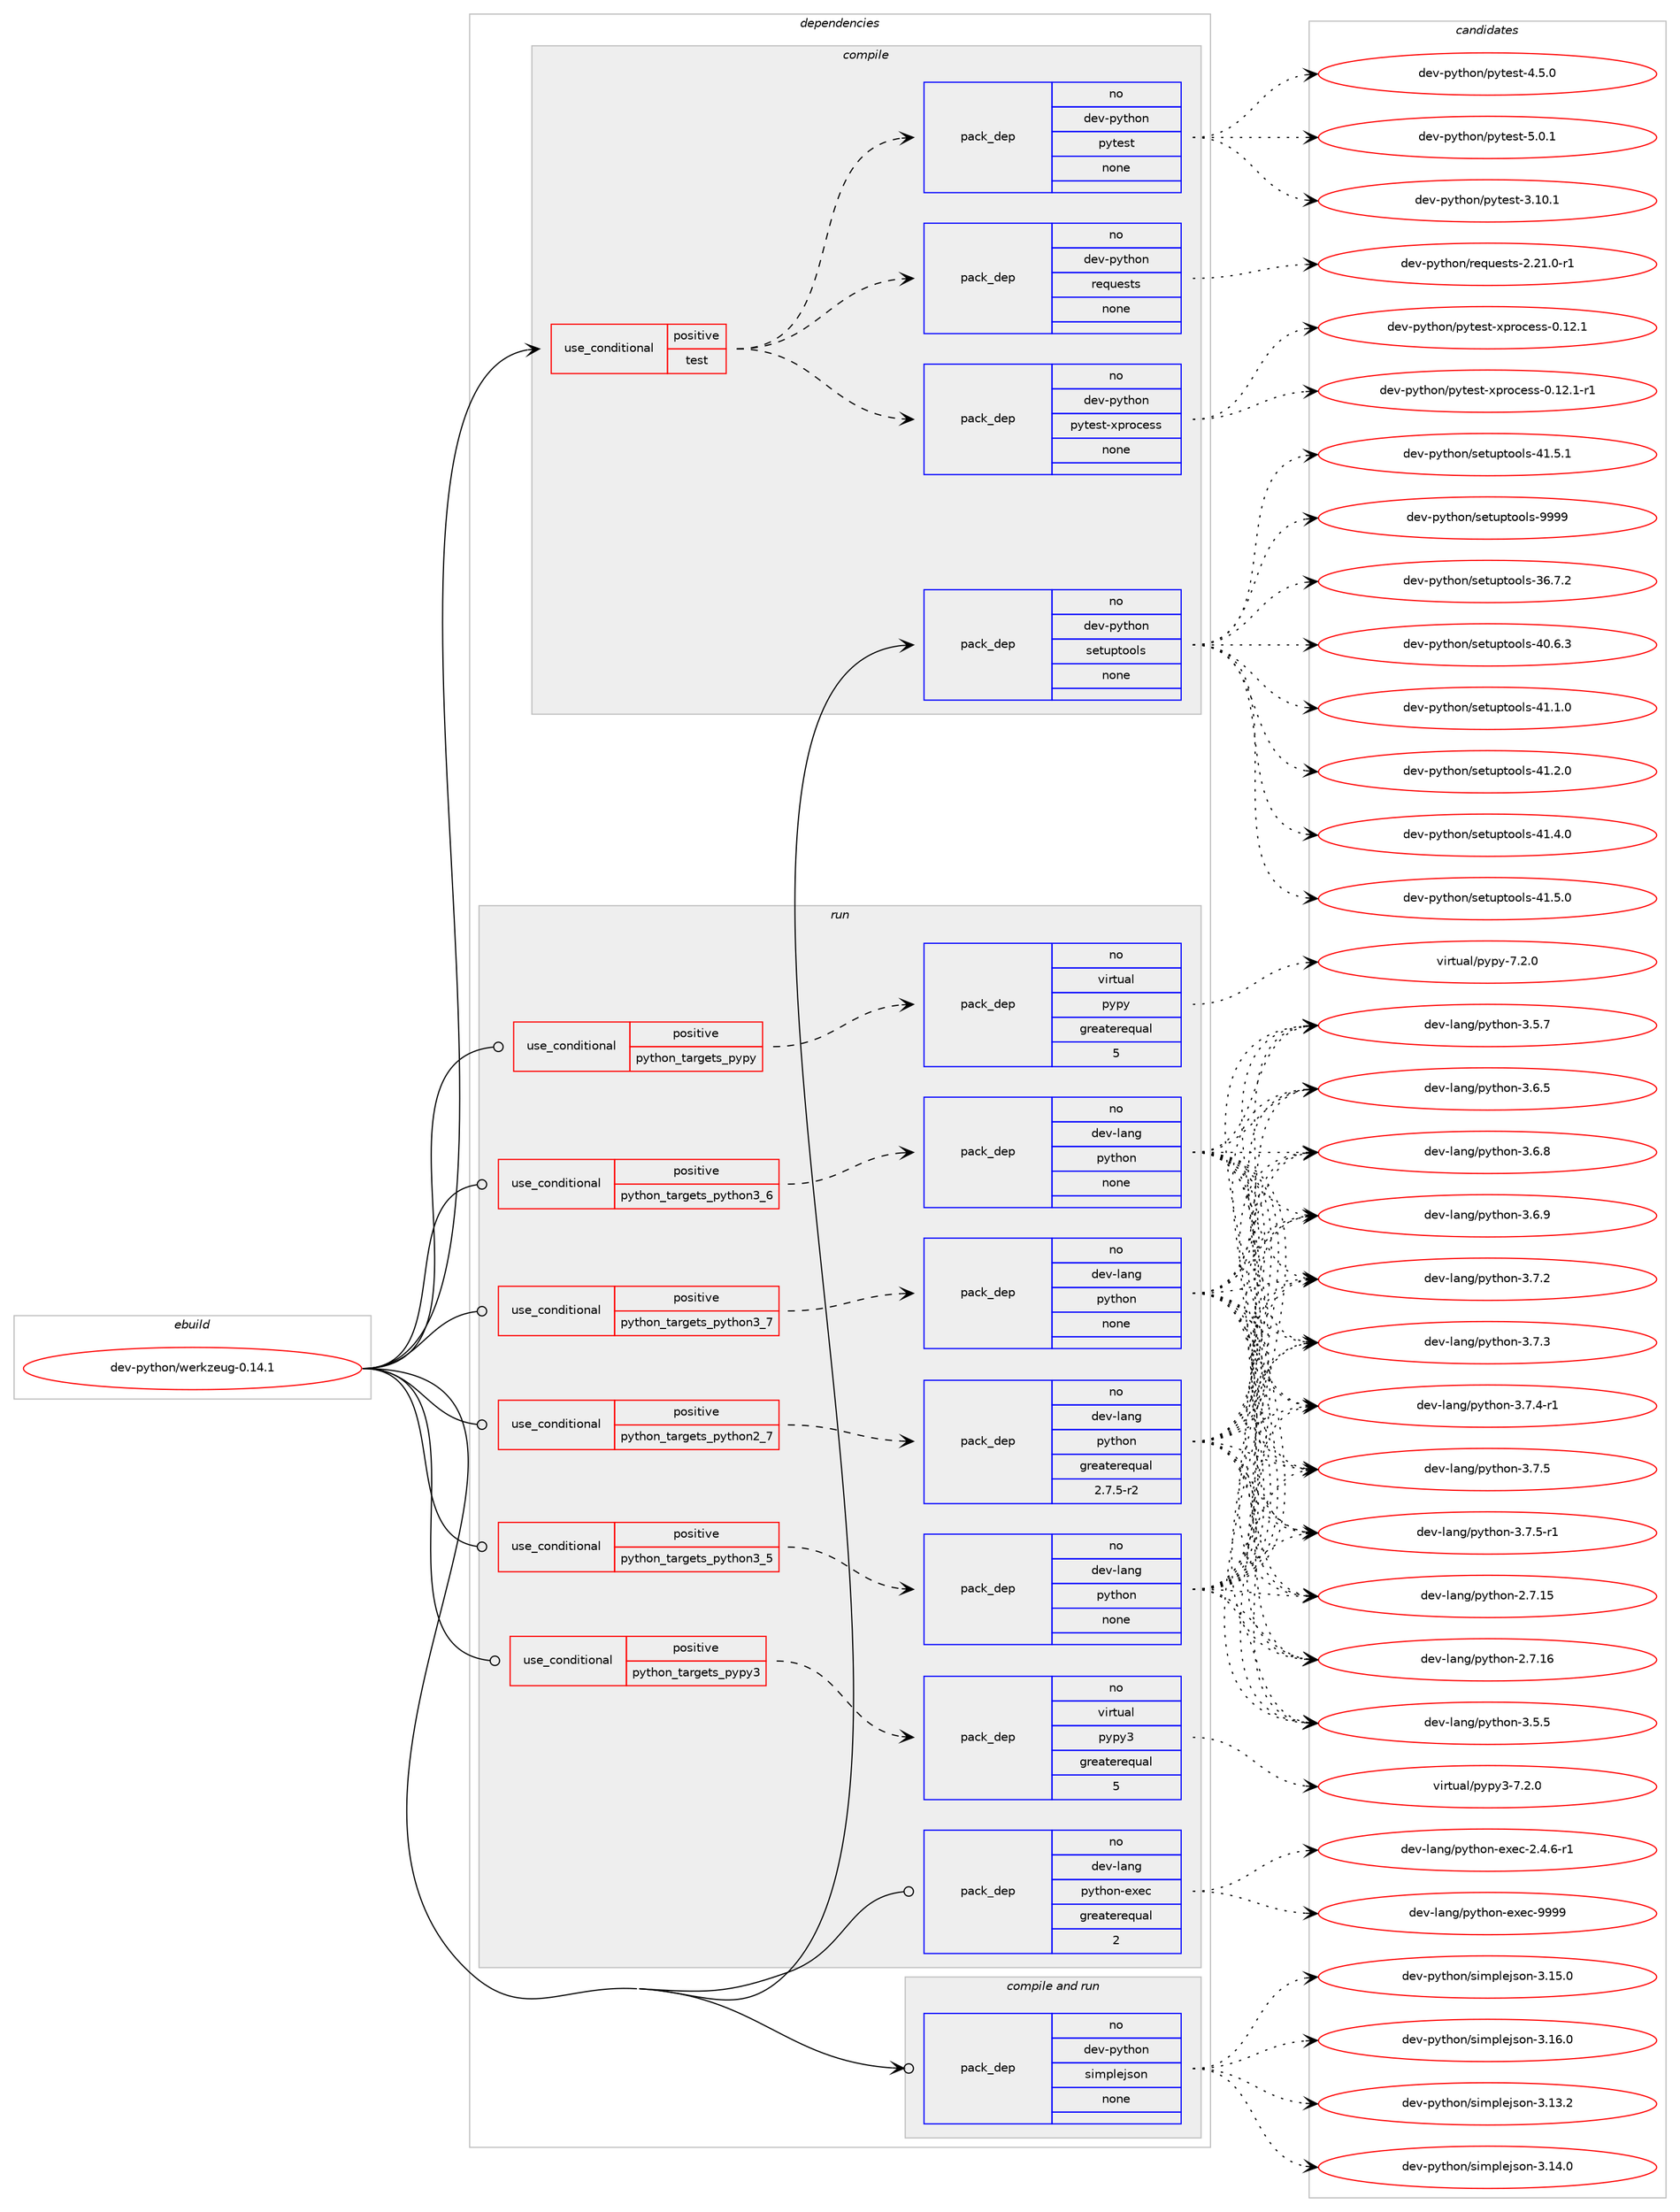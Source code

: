 digraph prolog {

# *************
# Graph options
# *************

newrank=true;
concentrate=true;
compound=true;
graph [rankdir=LR,fontname=Helvetica,fontsize=10,ranksep=1.5];#, ranksep=2.5, nodesep=0.2];
edge  [arrowhead=vee];
node  [fontname=Helvetica,fontsize=10];

# **********
# The ebuild
# **********

subgraph cluster_leftcol {
color=gray;
rank=same;
label=<<i>ebuild</i>>;
id [label="dev-python/werkzeug-0.14.1", color=red, width=4, href="../dev-python/werkzeug-0.14.1.svg"];
}

# ****************
# The dependencies
# ****************

subgraph cluster_midcol {
color=gray;
label=<<i>dependencies</i>>;
subgraph cluster_compile {
fillcolor="#eeeeee";
style=filled;
label=<<i>compile</i>>;
subgraph cond151409 {
dependency643825 [label=<<TABLE BORDER="0" CELLBORDER="1" CELLSPACING="0" CELLPADDING="4"><TR><TD ROWSPAN="3" CELLPADDING="10">use_conditional</TD></TR><TR><TD>positive</TD></TR><TR><TD>test</TD></TR></TABLE>>, shape=none, color=red];
subgraph pack480527 {
dependency643826 [label=<<TABLE BORDER="0" CELLBORDER="1" CELLSPACING="0" CELLPADDING="4" WIDTH="220"><TR><TD ROWSPAN="6" CELLPADDING="30">pack_dep</TD></TR><TR><TD WIDTH="110">no</TD></TR><TR><TD>dev-python</TD></TR><TR><TD>requests</TD></TR><TR><TD>none</TD></TR><TR><TD></TD></TR></TABLE>>, shape=none, color=blue];
}
dependency643825:e -> dependency643826:w [weight=20,style="dashed",arrowhead="vee"];
subgraph pack480528 {
dependency643827 [label=<<TABLE BORDER="0" CELLBORDER="1" CELLSPACING="0" CELLPADDING="4" WIDTH="220"><TR><TD ROWSPAN="6" CELLPADDING="30">pack_dep</TD></TR><TR><TD WIDTH="110">no</TD></TR><TR><TD>dev-python</TD></TR><TR><TD>pytest</TD></TR><TR><TD>none</TD></TR><TR><TD></TD></TR></TABLE>>, shape=none, color=blue];
}
dependency643825:e -> dependency643827:w [weight=20,style="dashed",arrowhead="vee"];
subgraph pack480529 {
dependency643828 [label=<<TABLE BORDER="0" CELLBORDER="1" CELLSPACING="0" CELLPADDING="4" WIDTH="220"><TR><TD ROWSPAN="6" CELLPADDING="30">pack_dep</TD></TR><TR><TD WIDTH="110">no</TD></TR><TR><TD>dev-python</TD></TR><TR><TD>pytest-xprocess</TD></TR><TR><TD>none</TD></TR><TR><TD></TD></TR></TABLE>>, shape=none, color=blue];
}
dependency643825:e -> dependency643828:w [weight=20,style="dashed",arrowhead="vee"];
}
id:e -> dependency643825:w [weight=20,style="solid",arrowhead="vee"];
subgraph pack480530 {
dependency643829 [label=<<TABLE BORDER="0" CELLBORDER="1" CELLSPACING="0" CELLPADDING="4" WIDTH="220"><TR><TD ROWSPAN="6" CELLPADDING="30">pack_dep</TD></TR><TR><TD WIDTH="110">no</TD></TR><TR><TD>dev-python</TD></TR><TR><TD>setuptools</TD></TR><TR><TD>none</TD></TR><TR><TD></TD></TR></TABLE>>, shape=none, color=blue];
}
id:e -> dependency643829:w [weight=20,style="solid",arrowhead="vee"];
}
subgraph cluster_compileandrun {
fillcolor="#eeeeee";
style=filled;
label=<<i>compile and run</i>>;
subgraph pack480531 {
dependency643830 [label=<<TABLE BORDER="0" CELLBORDER="1" CELLSPACING="0" CELLPADDING="4" WIDTH="220"><TR><TD ROWSPAN="6" CELLPADDING="30">pack_dep</TD></TR><TR><TD WIDTH="110">no</TD></TR><TR><TD>dev-python</TD></TR><TR><TD>simplejson</TD></TR><TR><TD>none</TD></TR><TR><TD></TD></TR></TABLE>>, shape=none, color=blue];
}
id:e -> dependency643830:w [weight=20,style="solid",arrowhead="odotvee"];
}
subgraph cluster_run {
fillcolor="#eeeeee";
style=filled;
label=<<i>run</i>>;
subgraph cond151410 {
dependency643831 [label=<<TABLE BORDER="0" CELLBORDER="1" CELLSPACING="0" CELLPADDING="4"><TR><TD ROWSPAN="3" CELLPADDING="10">use_conditional</TD></TR><TR><TD>positive</TD></TR><TR><TD>python_targets_pypy</TD></TR></TABLE>>, shape=none, color=red];
subgraph pack480532 {
dependency643832 [label=<<TABLE BORDER="0" CELLBORDER="1" CELLSPACING="0" CELLPADDING="4" WIDTH="220"><TR><TD ROWSPAN="6" CELLPADDING="30">pack_dep</TD></TR><TR><TD WIDTH="110">no</TD></TR><TR><TD>virtual</TD></TR><TR><TD>pypy</TD></TR><TR><TD>greaterequal</TD></TR><TR><TD>5</TD></TR></TABLE>>, shape=none, color=blue];
}
dependency643831:e -> dependency643832:w [weight=20,style="dashed",arrowhead="vee"];
}
id:e -> dependency643831:w [weight=20,style="solid",arrowhead="odot"];
subgraph cond151411 {
dependency643833 [label=<<TABLE BORDER="0" CELLBORDER="1" CELLSPACING="0" CELLPADDING="4"><TR><TD ROWSPAN="3" CELLPADDING="10">use_conditional</TD></TR><TR><TD>positive</TD></TR><TR><TD>python_targets_pypy3</TD></TR></TABLE>>, shape=none, color=red];
subgraph pack480533 {
dependency643834 [label=<<TABLE BORDER="0" CELLBORDER="1" CELLSPACING="0" CELLPADDING="4" WIDTH="220"><TR><TD ROWSPAN="6" CELLPADDING="30">pack_dep</TD></TR><TR><TD WIDTH="110">no</TD></TR><TR><TD>virtual</TD></TR><TR><TD>pypy3</TD></TR><TR><TD>greaterequal</TD></TR><TR><TD>5</TD></TR></TABLE>>, shape=none, color=blue];
}
dependency643833:e -> dependency643834:w [weight=20,style="dashed",arrowhead="vee"];
}
id:e -> dependency643833:w [weight=20,style="solid",arrowhead="odot"];
subgraph cond151412 {
dependency643835 [label=<<TABLE BORDER="0" CELLBORDER="1" CELLSPACING="0" CELLPADDING="4"><TR><TD ROWSPAN="3" CELLPADDING="10">use_conditional</TD></TR><TR><TD>positive</TD></TR><TR><TD>python_targets_python2_7</TD></TR></TABLE>>, shape=none, color=red];
subgraph pack480534 {
dependency643836 [label=<<TABLE BORDER="0" CELLBORDER="1" CELLSPACING="0" CELLPADDING="4" WIDTH="220"><TR><TD ROWSPAN="6" CELLPADDING="30">pack_dep</TD></TR><TR><TD WIDTH="110">no</TD></TR><TR><TD>dev-lang</TD></TR><TR><TD>python</TD></TR><TR><TD>greaterequal</TD></TR><TR><TD>2.7.5-r2</TD></TR></TABLE>>, shape=none, color=blue];
}
dependency643835:e -> dependency643836:w [weight=20,style="dashed",arrowhead="vee"];
}
id:e -> dependency643835:w [weight=20,style="solid",arrowhead="odot"];
subgraph cond151413 {
dependency643837 [label=<<TABLE BORDER="0" CELLBORDER="1" CELLSPACING="0" CELLPADDING="4"><TR><TD ROWSPAN="3" CELLPADDING="10">use_conditional</TD></TR><TR><TD>positive</TD></TR><TR><TD>python_targets_python3_5</TD></TR></TABLE>>, shape=none, color=red];
subgraph pack480535 {
dependency643838 [label=<<TABLE BORDER="0" CELLBORDER="1" CELLSPACING="0" CELLPADDING="4" WIDTH="220"><TR><TD ROWSPAN="6" CELLPADDING="30">pack_dep</TD></TR><TR><TD WIDTH="110">no</TD></TR><TR><TD>dev-lang</TD></TR><TR><TD>python</TD></TR><TR><TD>none</TD></TR><TR><TD></TD></TR></TABLE>>, shape=none, color=blue];
}
dependency643837:e -> dependency643838:w [weight=20,style="dashed",arrowhead="vee"];
}
id:e -> dependency643837:w [weight=20,style="solid",arrowhead="odot"];
subgraph cond151414 {
dependency643839 [label=<<TABLE BORDER="0" CELLBORDER="1" CELLSPACING="0" CELLPADDING="4"><TR><TD ROWSPAN="3" CELLPADDING="10">use_conditional</TD></TR><TR><TD>positive</TD></TR><TR><TD>python_targets_python3_6</TD></TR></TABLE>>, shape=none, color=red];
subgraph pack480536 {
dependency643840 [label=<<TABLE BORDER="0" CELLBORDER="1" CELLSPACING="0" CELLPADDING="4" WIDTH="220"><TR><TD ROWSPAN="6" CELLPADDING="30">pack_dep</TD></TR><TR><TD WIDTH="110">no</TD></TR><TR><TD>dev-lang</TD></TR><TR><TD>python</TD></TR><TR><TD>none</TD></TR><TR><TD></TD></TR></TABLE>>, shape=none, color=blue];
}
dependency643839:e -> dependency643840:w [weight=20,style="dashed",arrowhead="vee"];
}
id:e -> dependency643839:w [weight=20,style="solid",arrowhead="odot"];
subgraph cond151415 {
dependency643841 [label=<<TABLE BORDER="0" CELLBORDER="1" CELLSPACING="0" CELLPADDING="4"><TR><TD ROWSPAN="3" CELLPADDING="10">use_conditional</TD></TR><TR><TD>positive</TD></TR><TR><TD>python_targets_python3_7</TD></TR></TABLE>>, shape=none, color=red];
subgraph pack480537 {
dependency643842 [label=<<TABLE BORDER="0" CELLBORDER="1" CELLSPACING="0" CELLPADDING="4" WIDTH="220"><TR><TD ROWSPAN="6" CELLPADDING="30">pack_dep</TD></TR><TR><TD WIDTH="110">no</TD></TR><TR><TD>dev-lang</TD></TR><TR><TD>python</TD></TR><TR><TD>none</TD></TR><TR><TD></TD></TR></TABLE>>, shape=none, color=blue];
}
dependency643841:e -> dependency643842:w [weight=20,style="dashed",arrowhead="vee"];
}
id:e -> dependency643841:w [weight=20,style="solid",arrowhead="odot"];
subgraph pack480538 {
dependency643843 [label=<<TABLE BORDER="0" CELLBORDER="1" CELLSPACING="0" CELLPADDING="4" WIDTH="220"><TR><TD ROWSPAN="6" CELLPADDING="30">pack_dep</TD></TR><TR><TD WIDTH="110">no</TD></TR><TR><TD>dev-lang</TD></TR><TR><TD>python-exec</TD></TR><TR><TD>greaterequal</TD></TR><TR><TD>2</TD></TR></TABLE>>, shape=none, color=blue];
}
id:e -> dependency643843:w [weight=20,style="solid",arrowhead="odot"];
}
}

# **************
# The candidates
# **************

subgraph cluster_choices {
rank=same;
color=gray;
label=<<i>candidates</i>>;

subgraph choice480527 {
color=black;
nodesep=1;
choice1001011184511212111610411111047114101113117101115116115455046504946484511449 [label="dev-python/requests-2.21.0-r1", color=red, width=4,href="../dev-python/requests-2.21.0-r1.svg"];
dependency643826:e -> choice1001011184511212111610411111047114101113117101115116115455046504946484511449:w [style=dotted,weight="100"];
}
subgraph choice480528 {
color=black;
nodesep=1;
choice100101118451121211161041111104711212111610111511645514649484649 [label="dev-python/pytest-3.10.1", color=red, width=4,href="../dev-python/pytest-3.10.1.svg"];
choice1001011184511212111610411111047112121116101115116455246534648 [label="dev-python/pytest-4.5.0", color=red, width=4,href="../dev-python/pytest-4.5.0.svg"];
choice1001011184511212111610411111047112121116101115116455346484649 [label="dev-python/pytest-5.0.1", color=red, width=4,href="../dev-python/pytest-5.0.1.svg"];
dependency643827:e -> choice100101118451121211161041111104711212111610111511645514649484649:w [style=dotted,weight="100"];
dependency643827:e -> choice1001011184511212111610411111047112121116101115116455246534648:w [style=dotted,weight="100"];
dependency643827:e -> choice1001011184511212111610411111047112121116101115116455346484649:w [style=dotted,weight="100"];
}
subgraph choice480529 {
color=black;
nodesep=1;
choice1001011184511212111610411111047112121116101115116451201121141119910111511545484649504649 [label="dev-python/pytest-xprocess-0.12.1", color=red, width=4,href="../dev-python/pytest-xprocess-0.12.1.svg"];
choice10010111845112121116104111110471121211161011151164512011211411199101115115454846495046494511449 [label="dev-python/pytest-xprocess-0.12.1-r1", color=red, width=4,href="../dev-python/pytest-xprocess-0.12.1-r1.svg"];
dependency643828:e -> choice1001011184511212111610411111047112121116101115116451201121141119910111511545484649504649:w [style=dotted,weight="100"];
dependency643828:e -> choice10010111845112121116104111110471121211161011151164512011211411199101115115454846495046494511449:w [style=dotted,weight="100"];
}
subgraph choice480530 {
color=black;
nodesep=1;
choice100101118451121211161041111104711510111611711211611111110811545515446554650 [label="dev-python/setuptools-36.7.2", color=red, width=4,href="../dev-python/setuptools-36.7.2.svg"];
choice100101118451121211161041111104711510111611711211611111110811545524846544651 [label="dev-python/setuptools-40.6.3", color=red, width=4,href="../dev-python/setuptools-40.6.3.svg"];
choice100101118451121211161041111104711510111611711211611111110811545524946494648 [label="dev-python/setuptools-41.1.0", color=red, width=4,href="../dev-python/setuptools-41.1.0.svg"];
choice100101118451121211161041111104711510111611711211611111110811545524946504648 [label="dev-python/setuptools-41.2.0", color=red, width=4,href="../dev-python/setuptools-41.2.0.svg"];
choice100101118451121211161041111104711510111611711211611111110811545524946524648 [label="dev-python/setuptools-41.4.0", color=red, width=4,href="../dev-python/setuptools-41.4.0.svg"];
choice100101118451121211161041111104711510111611711211611111110811545524946534648 [label="dev-python/setuptools-41.5.0", color=red, width=4,href="../dev-python/setuptools-41.5.0.svg"];
choice100101118451121211161041111104711510111611711211611111110811545524946534649 [label="dev-python/setuptools-41.5.1", color=red, width=4,href="../dev-python/setuptools-41.5.1.svg"];
choice10010111845112121116104111110471151011161171121161111111081154557575757 [label="dev-python/setuptools-9999", color=red, width=4,href="../dev-python/setuptools-9999.svg"];
dependency643829:e -> choice100101118451121211161041111104711510111611711211611111110811545515446554650:w [style=dotted,weight="100"];
dependency643829:e -> choice100101118451121211161041111104711510111611711211611111110811545524846544651:w [style=dotted,weight="100"];
dependency643829:e -> choice100101118451121211161041111104711510111611711211611111110811545524946494648:w [style=dotted,weight="100"];
dependency643829:e -> choice100101118451121211161041111104711510111611711211611111110811545524946504648:w [style=dotted,weight="100"];
dependency643829:e -> choice100101118451121211161041111104711510111611711211611111110811545524946524648:w [style=dotted,weight="100"];
dependency643829:e -> choice100101118451121211161041111104711510111611711211611111110811545524946534648:w [style=dotted,weight="100"];
dependency643829:e -> choice100101118451121211161041111104711510111611711211611111110811545524946534649:w [style=dotted,weight="100"];
dependency643829:e -> choice10010111845112121116104111110471151011161171121161111111081154557575757:w [style=dotted,weight="100"];
}
subgraph choice480531 {
color=black;
nodesep=1;
choice100101118451121211161041111104711510510911210810110611511111045514649514650 [label="dev-python/simplejson-3.13.2", color=red, width=4,href="../dev-python/simplejson-3.13.2.svg"];
choice100101118451121211161041111104711510510911210810110611511111045514649524648 [label="dev-python/simplejson-3.14.0", color=red, width=4,href="../dev-python/simplejson-3.14.0.svg"];
choice100101118451121211161041111104711510510911210810110611511111045514649534648 [label="dev-python/simplejson-3.15.0", color=red, width=4,href="../dev-python/simplejson-3.15.0.svg"];
choice100101118451121211161041111104711510510911210810110611511111045514649544648 [label="dev-python/simplejson-3.16.0", color=red, width=4,href="../dev-python/simplejson-3.16.0.svg"];
dependency643830:e -> choice100101118451121211161041111104711510510911210810110611511111045514649514650:w [style=dotted,weight="100"];
dependency643830:e -> choice100101118451121211161041111104711510510911210810110611511111045514649524648:w [style=dotted,weight="100"];
dependency643830:e -> choice100101118451121211161041111104711510510911210810110611511111045514649534648:w [style=dotted,weight="100"];
dependency643830:e -> choice100101118451121211161041111104711510510911210810110611511111045514649544648:w [style=dotted,weight="100"];
}
subgraph choice480532 {
color=black;
nodesep=1;
choice1181051141161179710847112121112121455546504648 [label="virtual/pypy-7.2.0", color=red, width=4,href="../virtual/pypy-7.2.0.svg"];
dependency643832:e -> choice1181051141161179710847112121112121455546504648:w [style=dotted,weight="100"];
}
subgraph choice480533 {
color=black;
nodesep=1;
choice118105114116117971084711212111212151455546504648 [label="virtual/pypy3-7.2.0", color=red, width=4,href="../virtual/pypy3-7.2.0.svg"];
dependency643834:e -> choice118105114116117971084711212111212151455546504648:w [style=dotted,weight="100"];
}
subgraph choice480534 {
color=black;
nodesep=1;
choice10010111845108971101034711212111610411111045504655464953 [label="dev-lang/python-2.7.15", color=red, width=4,href="../dev-lang/python-2.7.15.svg"];
choice10010111845108971101034711212111610411111045504655464954 [label="dev-lang/python-2.7.16", color=red, width=4,href="../dev-lang/python-2.7.16.svg"];
choice100101118451089711010347112121116104111110455146534653 [label="dev-lang/python-3.5.5", color=red, width=4,href="../dev-lang/python-3.5.5.svg"];
choice100101118451089711010347112121116104111110455146534655 [label="dev-lang/python-3.5.7", color=red, width=4,href="../dev-lang/python-3.5.7.svg"];
choice100101118451089711010347112121116104111110455146544653 [label="dev-lang/python-3.6.5", color=red, width=4,href="../dev-lang/python-3.6.5.svg"];
choice100101118451089711010347112121116104111110455146544656 [label="dev-lang/python-3.6.8", color=red, width=4,href="../dev-lang/python-3.6.8.svg"];
choice100101118451089711010347112121116104111110455146544657 [label="dev-lang/python-3.6.9", color=red, width=4,href="../dev-lang/python-3.6.9.svg"];
choice100101118451089711010347112121116104111110455146554650 [label="dev-lang/python-3.7.2", color=red, width=4,href="../dev-lang/python-3.7.2.svg"];
choice100101118451089711010347112121116104111110455146554651 [label="dev-lang/python-3.7.3", color=red, width=4,href="../dev-lang/python-3.7.3.svg"];
choice1001011184510897110103471121211161041111104551465546524511449 [label="dev-lang/python-3.7.4-r1", color=red, width=4,href="../dev-lang/python-3.7.4-r1.svg"];
choice100101118451089711010347112121116104111110455146554653 [label="dev-lang/python-3.7.5", color=red, width=4,href="../dev-lang/python-3.7.5.svg"];
choice1001011184510897110103471121211161041111104551465546534511449 [label="dev-lang/python-3.7.5-r1", color=red, width=4,href="../dev-lang/python-3.7.5-r1.svg"];
dependency643836:e -> choice10010111845108971101034711212111610411111045504655464953:w [style=dotted,weight="100"];
dependency643836:e -> choice10010111845108971101034711212111610411111045504655464954:w [style=dotted,weight="100"];
dependency643836:e -> choice100101118451089711010347112121116104111110455146534653:w [style=dotted,weight="100"];
dependency643836:e -> choice100101118451089711010347112121116104111110455146534655:w [style=dotted,weight="100"];
dependency643836:e -> choice100101118451089711010347112121116104111110455146544653:w [style=dotted,weight="100"];
dependency643836:e -> choice100101118451089711010347112121116104111110455146544656:w [style=dotted,weight="100"];
dependency643836:e -> choice100101118451089711010347112121116104111110455146544657:w [style=dotted,weight="100"];
dependency643836:e -> choice100101118451089711010347112121116104111110455146554650:w [style=dotted,weight="100"];
dependency643836:e -> choice100101118451089711010347112121116104111110455146554651:w [style=dotted,weight="100"];
dependency643836:e -> choice1001011184510897110103471121211161041111104551465546524511449:w [style=dotted,weight="100"];
dependency643836:e -> choice100101118451089711010347112121116104111110455146554653:w [style=dotted,weight="100"];
dependency643836:e -> choice1001011184510897110103471121211161041111104551465546534511449:w [style=dotted,weight="100"];
}
subgraph choice480535 {
color=black;
nodesep=1;
choice10010111845108971101034711212111610411111045504655464953 [label="dev-lang/python-2.7.15", color=red, width=4,href="../dev-lang/python-2.7.15.svg"];
choice10010111845108971101034711212111610411111045504655464954 [label="dev-lang/python-2.7.16", color=red, width=4,href="../dev-lang/python-2.7.16.svg"];
choice100101118451089711010347112121116104111110455146534653 [label="dev-lang/python-3.5.5", color=red, width=4,href="../dev-lang/python-3.5.5.svg"];
choice100101118451089711010347112121116104111110455146534655 [label="dev-lang/python-3.5.7", color=red, width=4,href="../dev-lang/python-3.5.7.svg"];
choice100101118451089711010347112121116104111110455146544653 [label="dev-lang/python-3.6.5", color=red, width=4,href="../dev-lang/python-3.6.5.svg"];
choice100101118451089711010347112121116104111110455146544656 [label="dev-lang/python-3.6.8", color=red, width=4,href="../dev-lang/python-3.6.8.svg"];
choice100101118451089711010347112121116104111110455146544657 [label="dev-lang/python-3.6.9", color=red, width=4,href="../dev-lang/python-3.6.9.svg"];
choice100101118451089711010347112121116104111110455146554650 [label="dev-lang/python-3.7.2", color=red, width=4,href="../dev-lang/python-3.7.2.svg"];
choice100101118451089711010347112121116104111110455146554651 [label="dev-lang/python-3.7.3", color=red, width=4,href="../dev-lang/python-3.7.3.svg"];
choice1001011184510897110103471121211161041111104551465546524511449 [label="dev-lang/python-3.7.4-r1", color=red, width=4,href="../dev-lang/python-3.7.4-r1.svg"];
choice100101118451089711010347112121116104111110455146554653 [label="dev-lang/python-3.7.5", color=red, width=4,href="../dev-lang/python-3.7.5.svg"];
choice1001011184510897110103471121211161041111104551465546534511449 [label="dev-lang/python-3.7.5-r1", color=red, width=4,href="../dev-lang/python-3.7.5-r1.svg"];
dependency643838:e -> choice10010111845108971101034711212111610411111045504655464953:w [style=dotted,weight="100"];
dependency643838:e -> choice10010111845108971101034711212111610411111045504655464954:w [style=dotted,weight="100"];
dependency643838:e -> choice100101118451089711010347112121116104111110455146534653:w [style=dotted,weight="100"];
dependency643838:e -> choice100101118451089711010347112121116104111110455146534655:w [style=dotted,weight="100"];
dependency643838:e -> choice100101118451089711010347112121116104111110455146544653:w [style=dotted,weight="100"];
dependency643838:e -> choice100101118451089711010347112121116104111110455146544656:w [style=dotted,weight="100"];
dependency643838:e -> choice100101118451089711010347112121116104111110455146544657:w [style=dotted,weight="100"];
dependency643838:e -> choice100101118451089711010347112121116104111110455146554650:w [style=dotted,weight="100"];
dependency643838:e -> choice100101118451089711010347112121116104111110455146554651:w [style=dotted,weight="100"];
dependency643838:e -> choice1001011184510897110103471121211161041111104551465546524511449:w [style=dotted,weight="100"];
dependency643838:e -> choice100101118451089711010347112121116104111110455146554653:w [style=dotted,weight="100"];
dependency643838:e -> choice1001011184510897110103471121211161041111104551465546534511449:w [style=dotted,weight="100"];
}
subgraph choice480536 {
color=black;
nodesep=1;
choice10010111845108971101034711212111610411111045504655464953 [label="dev-lang/python-2.7.15", color=red, width=4,href="../dev-lang/python-2.7.15.svg"];
choice10010111845108971101034711212111610411111045504655464954 [label="dev-lang/python-2.7.16", color=red, width=4,href="../dev-lang/python-2.7.16.svg"];
choice100101118451089711010347112121116104111110455146534653 [label="dev-lang/python-3.5.5", color=red, width=4,href="../dev-lang/python-3.5.5.svg"];
choice100101118451089711010347112121116104111110455146534655 [label="dev-lang/python-3.5.7", color=red, width=4,href="../dev-lang/python-3.5.7.svg"];
choice100101118451089711010347112121116104111110455146544653 [label="dev-lang/python-3.6.5", color=red, width=4,href="../dev-lang/python-3.6.5.svg"];
choice100101118451089711010347112121116104111110455146544656 [label="dev-lang/python-3.6.8", color=red, width=4,href="../dev-lang/python-3.6.8.svg"];
choice100101118451089711010347112121116104111110455146544657 [label="dev-lang/python-3.6.9", color=red, width=4,href="../dev-lang/python-3.6.9.svg"];
choice100101118451089711010347112121116104111110455146554650 [label="dev-lang/python-3.7.2", color=red, width=4,href="../dev-lang/python-3.7.2.svg"];
choice100101118451089711010347112121116104111110455146554651 [label="dev-lang/python-3.7.3", color=red, width=4,href="../dev-lang/python-3.7.3.svg"];
choice1001011184510897110103471121211161041111104551465546524511449 [label="dev-lang/python-3.7.4-r1", color=red, width=4,href="../dev-lang/python-3.7.4-r1.svg"];
choice100101118451089711010347112121116104111110455146554653 [label="dev-lang/python-3.7.5", color=red, width=4,href="../dev-lang/python-3.7.5.svg"];
choice1001011184510897110103471121211161041111104551465546534511449 [label="dev-lang/python-3.7.5-r1", color=red, width=4,href="../dev-lang/python-3.7.5-r1.svg"];
dependency643840:e -> choice10010111845108971101034711212111610411111045504655464953:w [style=dotted,weight="100"];
dependency643840:e -> choice10010111845108971101034711212111610411111045504655464954:w [style=dotted,weight="100"];
dependency643840:e -> choice100101118451089711010347112121116104111110455146534653:w [style=dotted,weight="100"];
dependency643840:e -> choice100101118451089711010347112121116104111110455146534655:w [style=dotted,weight="100"];
dependency643840:e -> choice100101118451089711010347112121116104111110455146544653:w [style=dotted,weight="100"];
dependency643840:e -> choice100101118451089711010347112121116104111110455146544656:w [style=dotted,weight="100"];
dependency643840:e -> choice100101118451089711010347112121116104111110455146544657:w [style=dotted,weight="100"];
dependency643840:e -> choice100101118451089711010347112121116104111110455146554650:w [style=dotted,weight="100"];
dependency643840:e -> choice100101118451089711010347112121116104111110455146554651:w [style=dotted,weight="100"];
dependency643840:e -> choice1001011184510897110103471121211161041111104551465546524511449:w [style=dotted,weight="100"];
dependency643840:e -> choice100101118451089711010347112121116104111110455146554653:w [style=dotted,weight="100"];
dependency643840:e -> choice1001011184510897110103471121211161041111104551465546534511449:w [style=dotted,weight="100"];
}
subgraph choice480537 {
color=black;
nodesep=1;
choice10010111845108971101034711212111610411111045504655464953 [label="dev-lang/python-2.7.15", color=red, width=4,href="../dev-lang/python-2.7.15.svg"];
choice10010111845108971101034711212111610411111045504655464954 [label="dev-lang/python-2.7.16", color=red, width=4,href="../dev-lang/python-2.7.16.svg"];
choice100101118451089711010347112121116104111110455146534653 [label="dev-lang/python-3.5.5", color=red, width=4,href="../dev-lang/python-3.5.5.svg"];
choice100101118451089711010347112121116104111110455146534655 [label="dev-lang/python-3.5.7", color=red, width=4,href="../dev-lang/python-3.5.7.svg"];
choice100101118451089711010347112121116104111110455146544653 [label="dev-lang/python-3.6.5", color=red, width=4,href="../dev-lang/python-3.6.5.svg"];
choice100101118451089711010347112121116104111110455146544656 [label="dev-lang/python-3.6.8", color=red, width=4,href="../dev-lang/python-3.6.8.svg"];
choice100101118451089711010347112121116104111110455146544657 [label="dev-lang/python-3.6.9", color=red, width=4,href="../dev-lang/python-3.6.9.svg"];
choice100101118451089711010347112121116104111110455146554650 [label="dev-lang/python-3.7.2", color=red, width=4,href="../dev-lang/python-3.7.2.svg"];
choice100101118451089711010347112121116104111110455146554651 [label="dev-lang/python-3.7.3", color=red, width=4,href="../dev-lang/python-3.7.3.svg"];
choice1001011184510897110103471121211161041111104551465546524511449 [label="dev-lang/python-3.7.4-r1", color=red, width=4,href="../dev-lang/python-3.7.4-r1.svg"];
choice100101118451089711010347112121116104111110455146554653 [label="dev-lang/python-3.7.5", color=red, width=4,href="../dev-lang/python-3.7.5.svg"];
choice1001011184510897110103471121211161041111104551465546534511449 [label="dev-lang/python-3.7.5-r1", color=red, width=4,href="../dev-lang/python-3.7.5-r1.svg"];
dependency643842:e -> choice10010111845108971101034711212111610411111045504655464953:w [style=dotted,weight="100"];
dependency643842:e -> choice10010111845108971101034711212111610411111045504655464954:w [style=dotted,weight="100"];
dependency643842:e -> choice100101118451089711010347112121116104111110455146534653:w [style=dotted,weight="100"];
dependency643842:e -> choice100101118451089711010347112121116104111110455146534655:w [style=dotted,weight="100"];
dependency643842:e -> choice100101118451089711010347112121116104111110455146544653:w [style=dotted,weight="100"];
dependency643842:e -> choice100101118451089711010347112121116104111110455146544656:w [style=dotted,weight="100"];
dependency643842:e -> choice100101118451089711010347112121116104111110455146544657:w [style=dotted,weight="100"];
dependency643842:e -> choice100101118451089711010347112121116104111110455146554650:w [style=dotted,weight="100"];
dependency643842:e -> choice100101118451089711010347112121116104111110455146554651:w [style=dotted,weight="100"];
dependency643842:e -> choice1001011184510897110103471121211161041111104551465546524511449:w [style=dotted,weight="100"];
dependency643842:e -> choice100101118451089711010347112121116104111110455146554653:w [style=dotted,weight="100"];
dependency643842:e -> choice1001011184510897110103471121211161041111104551465546534511449:w [style=dotted,weight="100"];
}
subgraph choice480538 {
color=black;
nodesep=1;
choice10010111845108971101034711212111610411111045101120101994550465246544511449 [label="dev-lang/python-exec-2.4.6-r1", color=red, width=4,href="../dev-lang/python-exec-2.4.6-r1.svg"];
choice10010111845108971101034711212111610411111045101120101994557575757 [label="dev-lang/python-exec-9999", color=red, width=4,href="../dev-lang/python-exec-9999.svg"];
dependency643843:e -> choice10010111845108971101034711212111610411111045101120101994550465246544511449:w [style=dotted,weight="100"];
dependency643843:e -> choice10010111845108971101034711212111610411111045101120101994557575757:w [style=dotted,weight="100"];
}
}

}
